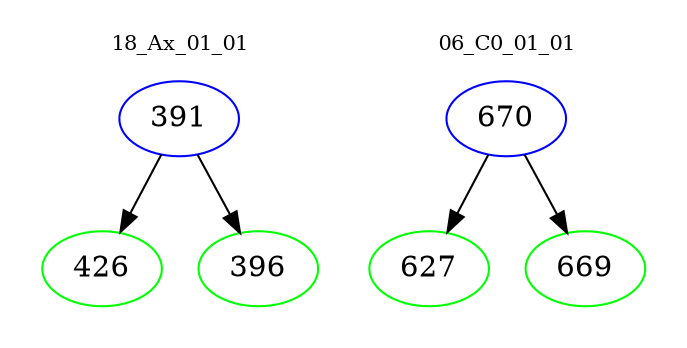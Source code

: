 digraph{
subgraph cluster_0 {
color = white
label = "18_Ax_01_01";
fontsize=10;
T0_391 [label="391", color="blue"]
T0_391 -> T0_426 [color="black"]
T0_426 [label="426", color="green"]
T0_391 -> T0_396 [color="black"]
T0_396 [label="396", color="green"]
}
subgraph cluster_1 {
color = white
label = "06_C0_01_01";
fontsize=10;
T1_670 [label="670", color="blue"]
T1_670 -> T1_627 [color="black"]
T1_627 [label="627", color="green"]
T1_670 -> T1_669 [color="black"]
T1_669 [label="669", color="green"]
}
}
